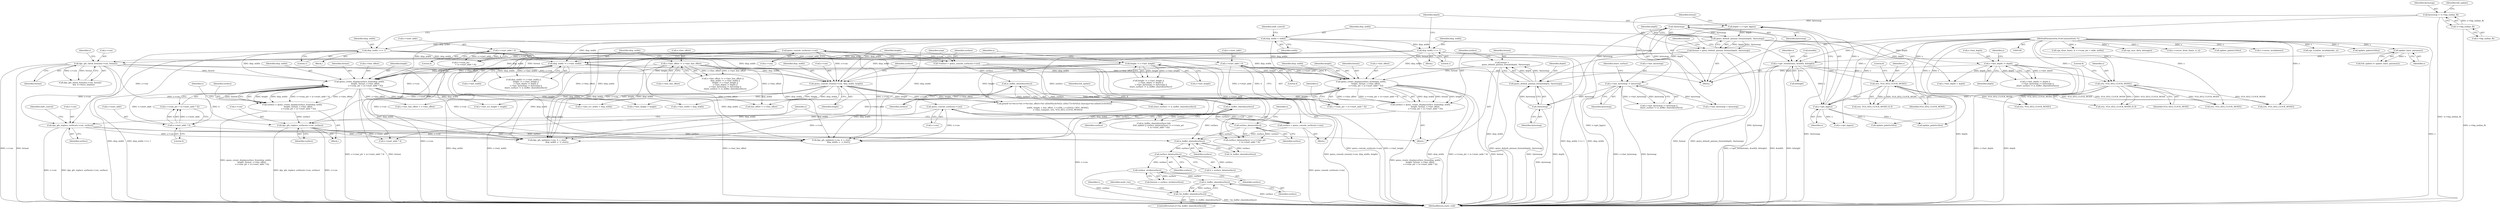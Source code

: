 digraph "0_qemu_bfc56535f793c557aa754c50213fc5f882e6482d@pointer" {
"1000827" [label="(Call,is_buffer_shared(surface))"];
"1000682" [label="(Call,surface_stride(surface))"];
"1000678" [label="(Call,surface_data(surface))"];
"1000621" [label="(Call,is_buffer_shared(surface))"];
"1000366" [label="(Call,dpy_gfx_replace_surface(s->con, surface))"];
"1000293" [label="(Call,dpy_gfx_check_format(s->con, format))"];
"1000115" [label="(Call,qemu_console_surface(s->con))"];
"1000281" [label="(Call,format = qemu_default_pixman_format(depth, !byteswap))"];
"1000283" [label="(Call,qemu_default_pixman_format(depth, !byteswap))"];
"1000277" [label="(Call,depth = s->get_bpp(s))"];
"1000279" [label="(Call,s->get_bpp(s))"];
"1000163" [label="(Call,s->get_resolution(s, &width, &height))"];
"1000161" [label="(Call,update_basic_params(s))"];
"1000109" [label="(MethodParameterIn,VGACommonState *s)"];
"1000253" [label="(Call,sr(s, VGA_SEQ_CLOCK_MODE))"];
"1000269" [label="(Call,sr(s, VGA_SEQ_CLOCK_MODE))"];
"1000285" [label="(Call,!byteswap)"];
"1000153" [label="(Call,byteswap = !s->big_endian_fb)"];
"1000155" [label="(Call,!s->big_endian_fb)"];
"1000348" [label="(Call,surface = qemu_create_displaysurface_from(disp_width,\n                    height, format, s->line_offset,\n                    s->vram_ptr + (s->start_addr * 4)))"];
"1000350" [label="(Call,qemu_create_displaysurface_from(disp_width,\n                    height, format, s->line_offset,\n                    s->vram_ptr + (s->start_addr * 4)))"];
"1000258" [label="(Call,disp_width <<= 1)"];
"1000169" [label="(Call,disp_width = width)"];
"1000274" [label="(Call,disp_width <<= 1)"];
"1000317" [label="(Call,disp_width != s->last_width)"];
"1000323" [label="(Call,height != s->last_height)"];
"1000309" [label="(Call,s->line_offset != s->last_line_offset)"];
"1000361" [label="(Call,s->start_addr * 4)"];
"1000433" [label="(Call,surface_data(surface))"];
"1000428" [label="(Call,is_buffer_shared(surface))"];
"1000342" [label="(Call,is_buffer_shared(surface))"];
"1000113" [label="(Call,*surface = qemu_console_surface(s->con))"];
"1000379" [label="(Call,surface = qemu_console_surface(s->con))"];
"1000381" [label="(Call,qemu_console_surface(s->con))"];
"1000373" [label="(Call,qemu_console_resize(s->con, disp_width, height))"];
"1000470" [label="(Call,dpy_gfx_replace_surface(s->con, surface))"];
"1000452" [label="(Call,surface = qemu_create_displaysurface_from(disp_width,\n                height, format, s->line_offset,\n                s->vram_ptr + (s->start_addr * 4)))"];
"1000454" [label="(Call,qemu_create_displaysurface_from(disp_width,\n                height, format, s->line_offset,\n                s->vram_ptr + (s->start_addr * 4)))"];
"1000446" [label="(Call,format =\n            qemu_default_pixman_format(depth, !byteswap))"];
"1000448" [label="(Call,qemu_default_pixman_format(depth, !byteswap))"];
"1000329" [label="(Call,s->last_depth != depth)"];
"1000450" [label="(Call,!byteswap)"];
"1000335" [label="(Call,s->last_byteswap != byteswap)"];
"1000465" [label="(Call,s->start_addr * 4)"];
"1000439" [label="(Call,s->start_addr * 4)"];
"1000826" [label="(Call,!(is_buffer_shared(surface)))"];
"1000678" [label="(Call,surface_data(surface))"];
"1000274" [label="(Call,disp_width <<= 1)"];
"1000357" [label="(Call,s->vram_ptr + (s->start_addr * 4))"];
"1000116" [label="(Call,s->con)"];
"1000163" [label="(Call,s->get_resolution(s, &width, &height))"];
"1000272" [label="(Literal,8)"];
"1000156" [label="(Call,s->big_endian_fb)"];
"1000461" [label="(Call,s->vram_ptr + (s->start_addr * 4))"];
"1000161" [label="(Call,update_basic_params(s))"];
"1000378" [label="(Identifier,height)"];
"1000482" [label="(Call,update_palette16(s))"];
"1000257" [label="(Block,)"];
"1000448" [label="(Call,qemu_default_pixman_format(depth, !byteswap))"];
"1000280" [label="(Identifier,s)"];
"1000682" [label="(Call,surface_stride(surface))"];
"1000297" [label="(Identifier,format)"];
"1000435" [label="(Call,s->vram_ptr\n                + (s->start_addr * 4))"];
"1000830" [label="(Call,vga_draw_line(s, d, s->vram_ptr + addr, width))"];
"1000437" [label="(Identifier,s)"];
"1000165" [label="(Call,&width)"];
"1000292" [label="(Call,dpy_gfx_check_format(s->con, format)\n            && !s->force_shadow)"];
"1000691" [label="(Call,vga_sync_dirty_bitmap(s))"];
"1000377" [label="(Identifier,disp_width)"];
"1000275" [label="(Identifier,disp_width)"];
"1000939" [label="(MethodReturn,static void)"];
"1000281" [label="(Call,format = qemu_default_pixman_format(depth, !byteswap))"];
"1000514" [label="(Call,sr(s, VGA_SEQ_CLOCK_MODE))"];
"1000154" [label="(Identifier,byteswap)"];
"1000831" [label="(Identifier,s)"];
"1000254" [label="(Identifier,s)"];
"1000854" [label="(Call,dpy_gfx_update(s->con, 0, y_start,\n                               disp_width, y - y_start))"];
"1000439" [label="(Call,s->start_addr * 4)"];
"1000390" [label="(Call,s->last_scr_height = height)"];
"1000471" [label="(Call,s->con)"];
"1000282" [label="(Identifier,format)"];
"1000440" [label="(Call,s->start_addr)"];
"1000366" [label="(Call,dpy_gfx_replace_surface(s->con, surface))"];
"1000270" [label="(Identifier,s)"];
"1000278" [label="(Identifier,depth)"];
"1000469" [label="(Literal,4)"];
"1000349" [label="(Identifier,surface)"];
"1000843" [label="(Call,s->cursor_draw_line(s, d, y))"];
"1000455" [label="(Identifier,disp_width)"];
"1000380" [label="(Identifier,surface)"];
"1000540" [label="(Call,update_palette256(s))"];
"1000434" [label="(Identifier,surface)"];
"1000449" [label="(Identifier,depth)"];
"1000361" [label="(Call,s->start_addr * 4)"];
"1000293" [label="(Call,dpy_gfx_check_format(s->con, format))"];
"1000676" [label="(Call,d = surface_data(surface))"];
"1000300" [label="(Identifier,s)"];
"1000627" [label="(Call,s->cursor_invalidate(s))"];
"1000454" [label="(Call,qemu_create_displaysurface_from(disp_width,\n                height, format, s->line_offset,\n                s->vram_ptr + (s->start_addr * 4)))"];
"1000382" [label="(Call,s->con)"];
"1000374" [label="(Call,s->con)"];
"1000340" [label="(Call,share_surface != is_buffer_shared(surface))"];
"1000373" [label="(Call,qemu_console_resize(s->con, disp_width, height))"];
"1000288" [label="(Identifier,format)"];
"1000294" [label="(Call,s->con)"];
"1000679" [label="(Identifier,surface)"];
"1000621" [label="(Call,is_buffer_shared(surface))"];
"1000277" [label="(Call,depth = s->get_bpp(s))"];
"1000328" [label="(Call,s->last_depth != depth ||\n        s->last_byteswap != byteswap ||\n        share_surface != is_buffer_shared(surface))"];
"1000620" [label="(Call,!is_buffer_shared(surface))"];
"1000286" [label="(Identifier,byteswap)"];
"1000170" [label="(Identifier,disp_width)"];
"1000339" [label="(Identifier,byteswap)"];
"1000309" [label="(Call,s->line_offset != s->last_line_offset)"];
"1000367" [label="(Call,s->con)"];
"1000283" [label="(Call,qemu_default_pixman_format(depth, !byteswap))"];
"1000456" [label="(Identifier,height)"];
"1000167" [label="(Call,&height)"];
"1000329" [label="(Call,s->last_depth != depth)"];
"1000318" [label="(Identifier,disp_width)"];
"1000412" [label="(Call,s->last_depth = depth)"];
"1000417" [label="(Call,s->last_byteswap = byteswap)"];
"1000510" [label="(Call,update_palette16(s))"];
"1000323" [label="(Call,height != s->last_height)"];
"1000427" [label="(Call,is_buffer_shared(surface) &&\n               (full_update || surface_data(surface) != s->vram_ptr\n                + (s->start_addr * 4)))"];
"1000350" [label="(Call,qemu_create_displaysurface_from(disp_width,\n                    height, format, s->line_offset,\n                    s->vram_ptr + (s->start_addr * 4)))"];
"1000164" [label="(Identifier,s)"];
"1000260" [label="(Literal,1)"];
"1000385" [label="(Call,s->last_scr_width = disp_width)"];
"1000432" [label="(Call,surface_data(surface) != s->vram_ptr\n                + (s->start_addr * 4))"];
"1000381" [label="(Call,qemu_console_surface(s->con))"];
"1000284" [label="(Identifier,depth)"];
"1000343" [label="(Identifier,surface)"];
"1000826" [label="(Call,!(is_buffer_shared(surface)))"];
"1000313" [label="(Call,s->last_line_offset)"];
"1000259" [label="(Identifier,disp_width)"];
"1000452" [label="(Call,surface = qemu_create_displaysurface_from(disp_width,\n                height, format, s->line_offset,\n                s->vram_ptr + (s->start_addr * 4)))"];
"1000333" [label="(Identifier,depth)"];
"1000342" [label="(Call,is_buffer_shared(surface))"];
"1000474" [label="(Identifier,surface)"];
"1000387" [label="(Identifier,s)"];
"1000451" [label="(Identifier,byteswap)"];
"1000634" [label="(Call,printf(\"w=%d h=%d v=%d line_offset=%d cr[0x09]=0x%02x cr[0x17]=0x%02x linecmp=%d sr[0x01]=0x%02x\n\",\n           width, height, v, line_offset, s->cr[9], s->cr[VGA_CRTC_MODE],\n           s->line_compare, sr(s, VGA_SEQ_CLOCK_MODE)))"];
"1000160" [label="(Identifier,full_update)"];
"1000268" [label="(Call,sr(s, VGA_SEQ_CLOCK_MODE) & 8)"];
"1000354" [label="(Call,s->line_offset)"];
"1000324" [label="(Identifier,height)"];
"1000470" [label="(Call,dpy_gfx_replace_surface(s->con, surface))"];
"1000812" [label="(Call,vga_scanline_invalidated(s, y))"];
"1000457" [label="(Identifier,format)"];
"1000370" [label="(Identifier,surface)"];
"1000352" [label="(Identifier,height)"];
"1000111" [label="(Block,)"];
"1000115" [label="(Call,qemu_console_surface(s->con))"];
"1000279" [label="(Call,s->get_bpp(s))"];
"1000317" [label="(Call,disp_width != s->last_width)"];
"1000825" [label="(ControlStructure,if (!(is_buffer_shared(surface))))"];
"1000622" [label="(Identifier,surface)"];
"1000395" [label="(Call,s->last_width = disp_width)"];
"1000169" [label="(Call,disp_width = width)"];
"1000827" [label="(Call,is_buffer_shared(surface))"];
"1000109" [label="(MethodParameterIn,VGACommonState *s)"];
"1000256" [label="(Literal,8)"];
"1000828" [label="(Identifier,surface)"];
"1000450" [label="(Call,!byteswap)"];
"1000458" [label="(Call,s->line_offset)"];
"1000330" [label="(Call,s->last_depth)"];
"1000348" [label="(Call,surface = qemu_create_displaysurface_from(disp_width,\n                    height, format, s->line_offset,\n                    s->vram_ptr + (s->start_addr * 4)))"];
"1000322" [label="(Call,height != s->last_height ||\n        s->last_depth != depth ||\n        s->last_byteswap != byteswap ||\n        share_surface != is_buffer_shared(surface))"];
"1000472" [label="(Identifier,s)"];
"1000159" [label="(Call,full_update |= update_basic_params(s))"];
"1000443" [label="(Literal,4)"];
"1000310" [label="(Call,s->line_offset)"];
"1000477" [label="(Identifier,shift_control)"];
"1000466" [label="(Call,s->start_addr)"];
"1000429" [label="(Identifier,surface)"];
"1000153" [label="(Call,byteswap = !s->big_endian_fb)"];
"1000325" [label="(Call,s->last_height)"];
"1000453" [label="(Identifier,surface)"];
"1000171" [label="(Identifier,width)"];
"1000431" [label="(Identifier,full_update)"];
"1000253" [label="(Call,sr(s, VGA_SEQ_CLOCK_MODE))"];
"1000446" [label="(Call,format =\n            qemu_default_pixman_format(depth, !byteswap))"];
"1000351" [label="(Identifier,disp_width)"];
"1000137" [label="(Identifier,snap)"];
"1000680" [label="(Call,linesize = surface_stride(surface))"];
"1000653" [label="(Call,sr(s, VGA_SEQ_CLOCK_MODE))"];
"1000486" [label="(Call,sr(s, VGA_SEQ_CLOCK_MODE))"];
"1000683" [label="(Identifier,surface)"];
"1000269" [label="(Call,sr(s, VGA_SEQ_CLOCK_MODE))"];
"1000273" [label="(Block,)"];
"1000331" [label="(Identifier,s)"];
"1000433" [label="(Call,surface_data(surface))"];
"1000365" [label="(Literal,4)"];
"1000162" [label="(Identifier,s)"];
"1000155" [label="(Call,!s->big_endian_fb)"];
"1000870" [label="(Identifier,multi_run)"];
"1000552" [label="(Call,update_palette256(s))"];
"1000271" [label="(Identifier,VGA_SEQ_CLOCK_MODE)"];
"1000465" [label="(Call,s->start_addr * 4)"];
"1000447" [label="(Identifier,format)"];
"1000334" [label="(Call,s->last_byteswap != byteswap ||\n        share_surface != is_buffer_shared(surface))"];
"1000444" [label="(Block,)"];
"1000918" [label="(Call,dpy_gfx_update(s->con, 0, y_start,\n                       disp_width, y - y_start))"];
"1000258" [label="(Call,disp_width <<= 1)"];
"1000372" [label="(Block,)"];
"1000658" [label="(Call,s->start_addr * 4)"];
"1000533" [label="(Call,s->get_bpp(s))"];
"1000113" [label="(Call,*surface = qemu_console_surface(s->con))"];
"1000341" [label="(Identifier,share_surface)"];
"1000173" [label="(Identifier,shift_control)"];
"1000428" [label="(Call,is_buffer_shared(surface))"];
"1000114" [label="(Identifier,surface)"];
"1000347" [label="(Block,)"];
"1000335" [label="(Call,s->last_byteswap != byteswap)"];
"1000400" [label="(Call,s->last_height = height)"];
"1000308" [label="(Call,s->line_offset != s->last_line_offset ||\n        disp_width != s->last_width ||\n        height != s->last_height ||\n        s->last_depth != depth ||\n        s->last_byteswap != byteswap ||\n        share_surface != is_buffer_shared(surface))"];
"1000337" [label="(Identifier,s)"];
"1000379" [label="(Call,surface = qemu_console_surface(s->con))"];
"1000285" [label="(Call,!byteswap)"];
"1000316" [label="(Call,disp_width != s->last_width ||\n        height != s->last_height ||\n        s->last_depth != depth ||\n        s->last_byteswap != byteswap ||\n        share_surface != is_buffer_shared(surface))"];
"1000319" [label="(Call,s->last_width)"];
"1000252" [label="(Call,sr(s, VGA_SEQ_CLOCK_MODE) & 8)"];
"1000353" [label="(Identifier,format)"];
"1000336" [label="(Call,s->last_byteswap)"];
"1000276" [label="(Literal,1)"];
"1000629" [label="(Call,line_offset = s->line_offset)"];
"1000362" [label="(Call,s->start_addr)"];
"1000368" [label="(Identifier,s)"];
"1000255" [label="(Identifier,VGA_SEQ_CLOCK_MODE)"];
"1000405" [label="(Call,s->last_line_offset = s->line_offset)"];
"1000827" -> "1000826"  [label="AST: "];
"1000827" -> "1000828"  [label="CFG: "];
"1000828" -> "1000827"  [label="AST: "];
"1000826" -> "1000827"  [label="CFG: "];
"1000827" -> "1000939"  [label="DDG: surface"];
"1000827" -> "1000826"  [label="DDG: surface"];
"1000682" -> "1000827"  [label="DDG: surface"];
"1000682" -> "1000680"  [label="AST: "];
"1000682" -> "1000683"  [label="CFG: "];
"1000683" -> "1000682"  [label="AST: "];
"1000680" -> "1000682"  [label="CFG: "];
"1000682" -> "1000939"  [label="DDG: surface"];
"1000682" -> "1000680"  [label="DDG: surface"];
"1000678" -> "1000682"  [label="DDG: surface"];
"1000678" -> "1000676"  [label="AST: "];
"1000678" -> "1000679"  [label="CFG: "];
"1000679" -> "1000678"  [label="AST: "];
"1000676" -> "1000678"  [label="CFG: "];
"1000678" -> "1000676"  [label="DDG: surface"];
"1000621" -> "1000678"  [label="DDG: surface"];
"1000621" -> "1000620"  [label="AST: "];
"1000621" -> "1000622"  [label="CFG: "];
"1000622" -> "1000621"  [label="AST: "];
"1000620" -> "1000621"  [label="CFG: "];
"1000621" -> "1000620"  [label="DDG: surface"];
"1000366" -> "1000621"  [label="DDG: surface"];
"1000433" -> "1000621"  [label="DDG: surface"];
"1000379" -> "1000621"  [label="DDG: surface"];
"1000470" -> "1000621"  [label="DDG: surface"];
"1000428" -> "1000621"  [label="DDG: surface"];
"1000366" -> "1000347"  [label="AST: "];
"1000366" -> "1000370"  [label="CFG: "];
"1000367" -> "1000366"  [label="AST: "];
"1000370" -> "1000366"  [label="AST: "];
"1000387" -> "1000366"  [label="CFG: "];
"1000366" -> "1000939"  [label="DDG: s->con"];
"1000366" -> "1000939"  [label="DDG: dpy_gfx_replace_surface(s->con, surface)"];
"1000293" -> "1000366"  [label="DDG: s->con"];
"1000115" -> "1000366"  [label="DDG: s->con"];
"1000348" -> "1000366"  [label="DDG: surface"];
"1000366" -> "1000854"  [label="DDG: s->con"];
"1000366" -> "1000918"  [label="DDG: s->con"];
"1000293" -> "1000292"  [label="AST: "];
"1000293" -> "1000297"  [label="CFG: "];
"1000294" -> "1000293"  [label="AST: "];
"1000297" -> "1000293"  [label="AST: "];
"1000300" -> "1000293"  [label="CFG: "];
"1000292" -> "1000293"  [label="CFG: "];
"1000293" -> "1000939"  [label="DDG: s->con"];
"1000293" -> "1000939"  [label="DDG: format"];
"1000293" -> "1000292"  [label="DDG: s->con"];
"1000293" -> "1000292"  [label="DDG: format"];
"1000115" -> "1000293"  [label="DDG: s->con"];
"1000281" -> "1000293"  [label="DDG: format"];
"1000293" -> "1000350"  [label="DDG: format"];
"1000293" -> "1000373"  [label="DDG: s->con"];
"1000293" -> "1000470"  [label="DDG: s->con"];
"1000293" -> "1000854"  [label="DDG: s->con"];
"1000293" -> "1000918"  [label="DDG: s->con"];
"1000115" -> "1000113"  [label="AST: "];
"1000115" -> "1000116"  [label="CFG: "];
"1000116" -> "1000115"  [label="AST: "];
"1000113" -> "1000115"  [label="CFG: "];
"1000115" -> "1000939"  [label="DDG: s->con"];
"1000115" -> "1000113"  [label="DDG: s->con"];
"1000115" -> "1000373"  [label="DDG: s->con"];
"1000115" -> "1000470"  [label="DDG: s->con"];
"1000115" -> "1000854"  [label="DDG: s->con"];
"1000115" -> "1000918"  [label="DDG: s->con"];
"1000281" -> "1000111"  [label="AST: "];
"1000281" -> "1000283"  [label="CFG: "];
"1000282" -> "1000281"  [label="AST: "];
"1000283" -> "1000281"  [label="AST: "];
"1000288" -> "1000281"  [label="CFG: "];
"1000281" -> "1000939"  [label="DDG: format"];
"1000281" -> "1000939"  [label="DDG: qemu_default_pixman_format(depth, !byteswap)"];
"1000283" -> "1000281"  [label="DDG: depth"];
"1000283" -> "1000281"  [label="DDG: !byteswap"];
"1000281" -> "1000350"  [label="DDG: format"];
"1000283" -> "1000285"  [label="CFG: "];
"1000284" -> "1000283"  [label="AST: "];
"1000285" -> "1000283"  [label="AST: "];
"1000283" -> "1000939"  [label="DDG: !byteswap"];
"1000283" -> "1000939"  [label="DDG: depth"];
"1000277" -> "1000283"  [label="DDG: depth"];
"1000285" -> "1000283"  [label="DDG: byteswap"];
"1000283" -> "1000329"  [label="DDG: depth"];
"1000283" -> "1000412"  [label="DDG: depth"];
"1000283" -> "1000448"  [label="DDG: depth"];
"1000277" -> "1000111"  [label="AST: "];
"1000277" -> "1000279"  [label="CFG: "];
"1000278" -> "1000277"  [label="AST: "];
"1000279" -> "1000277"  [label="AST: "];
"1000282" -> "1000277"  [label="CFG: "];
"1000277" -> "1000939"  [label="DDG: s->get_bpp(s)"];
"1000279" -> "1000277"  [label="DDG: s"];
"1000279" -> "1000280"  [label="CFG: "];
"1000280" -> "1000279"  [label="AST: "];
"1000163" -> "1000279"  [label="DDG: s"];
"1000253" -> "1000279"  [label="DDG: s"];
"1000269" -> "1000279"  [label="DDG: s"];
"1000109" -> "1000279"  [label="DDG: s"];
"1000279" -> "1000482"  [label="DDG: s"];
"1000279" -> "1000510"  [label="DDG: s"];
"1000279" -> "1000533"  [label="DDG: s"];
"1000163" -> "1000111"  [label="AST: "];
"1000163" -> "1000167"  [label="CFG: "];
"1000164" -> "1000163"  [label="AST: "];
"1000165" -> "1000163"  [label="AST: "];
"1000167" -> "1000163"  [label="AST: "];
"1000170" -> "1000163"  [label="CFG: "];
"1000163" -> "1000939"  [label="DDG: &height"];
"1000163" -> "1000939"  [label="DDG: s->get_resolution(s, &width, &height)"];
"1000163" -> "1000939"  [label="DDG: &width"];
"1000161" -> "1000163"  [label="DDG: s"];
"1000109" -> "1000163"  [label="DDG: s"];
"1000163" -> "1000253"  [label="DDG: s"];
"1000163" -> "1000269"  [label="DDG: s"];
"1000161" -> "1000159"  [label="AST: "];
"1000161" -> "1000162"  [label="CFG: "];
"1000162" -> "1000161"  [label="AST: "];
"1000159" -> "1000161"  [label="CFG: "];
"1000161" -> "1000159"  [label="DDG: s"];
"1000109" -> "1000161"  [label="DDG: s"];
"1000109" -> "1000108"  [label="AST: "];
"1000109" -> "1000939"  [label="DDG: s"];
"1000109" -> "1000253"  [label="DDG: s"];
"1000109" -> "1000269"  [label="DDG: s"];
"1000109" -> "1000482"  [label="DDG: s"];
"1000109" -> "1000486"  [label="DDG: s"];
"1000109" -> "1000510"  [label="DDG: s"];
"1000109" -> "1000514"  [label="DDG: s"];
"1000109" -> "1000533"  [label="DDG: s"];
"1000109" -> "1000540"  [label="DDG: s"];
"1000109" -> "1000552"  [label="DDG: s"];
"1000109" -> "1000627"  [label="DDG: s"];
"1000109" -> "1000653"  [label="DDG: s"];
"1000109" -> "1000691"  [label="DDG: s"];
"1000109" -> "1000812"  [label="DDG: s"];
"1000109" -> "1000830"  [label="DDG: s"];
"1000109" -> "1000843"  [label="DDG: s"];
"1000253" -> "1000252"  [label="AST: "];
"1000253" -> "1000255"  [label="CFG: "];
"1000254" -> "1000253"  [label="AST: "];
"1000255" -> "1000253"  [label="AST: "];
"1000256" -> "1000253"  [label="CFG: "];
"1000253" -> "1000252"  [label="DDG: s"];
"1000253" -> "1000252"  [label="DDG: VGA_SEQ_CLOCK_MODE"];
"1000253" -> "1000486"  [label="DDG: VGA_SEQ_CLOCK_MODE"];
"1000253" -> "1000514"  [label="DDG: VGA_SEQ_CLOCK_MODE"];
"1000253" -> "1000653"  [label="DDG: VGA_SEQ_CLOCK_MODE"];
"1000269" -> "1000268"  [label="AST: "];
"1000269" -> "1000271"  [label="CFG: "];
"1000270" -> "1000269"  [label="AST: "];
"1000271" -> "1000269"  [label="AST: "];
"1000272" -> "1000269"  [label="CFG: "];
"1000269" -> "1000268"  [label="DDG: s"];
"1000269" -> "1000268"  [label="DDG: VGA_SEQ_CLOCK_MODE"];
"1000269" -> "1000486"  [label="DDG: VGA_SEQ_CLOCK_MODE"];
"1000269" -> "1000514"  [label="DDG: VGA_SEQ_CLOCK_MODE"];
"1000269" -> "1000653"  [label="DDG: VGA_SEQ_CLOCK_MODE"];
"1000285" -> "1000286"  [label="CFG: "];
"1000286" -> "1000285"  [label="AST: "];
"1000285" -> "1000939"  [label="DDG: byteswap"];
"1000153" -> "1000285"  [label="DDG: byteswap"];
"1000285" -> "1000335"  [label="DDG: byteswap"];
"1000285" -> "1000417"  [label="DDG: byteswap"];
"1000285" -> "1000450"  [label="DDG: byteswap"];
"1000153" -> "1000111"  [label="AST: "];
"1000153" -> "1000155"  [label="CFG: "];
"1000154" -> "1000153"  [label="AST: "];
"1000155" -> "1000153"  [label="AST: "];
"1000160" -> "1000153"  [label="CFG: "];
"1000153" -> "1000939"  [label="DDG: !s->big_endian_fb"];
"1000155" -> "1000153"  [label="DDG: s->big_endian_fb"];
"1000155" -> "1000156"  [label="CFG: "];
"1000156" -> "1000155"  [label="AST: "];
"1000155" -> "1000939"  [label="DDG: s->big_endian_fb"];
"1000348" -> "1000347"  [label="AST: "];
"1000348" -> "1000350"  [label="CFG: "];
"1000349" -> "1000348"  [label="AST: "];
"1000350" -> "1000348"  [label="AST: "];
"1000368" -> "1000348"  [label="CFG: "];
"1000348" -> "1000939"  [label="DDG: qemu_create_displaysurface_from(disp_width,\n                    height, format, s->line_offset,\n                    s->vram_ptr + (s->start_addr * 4))"];
"1000350" -> "1000348"  [label="DDG: height"];
"1000350" -> "1000348"  [label="DDG: disp_width"];
"1000350" -> "1000348"  [label="DDG: s->vram_ptr + (s->start_addr * 4)"];
"1000350" -> "1000348"  [label="DDG: s->line_offset"];
"1000350" -> "1000348"  [label="DDG: format"];
"1000350" -> "1000357"  [label="CFG: "];
"1000351" -> "1000350"  [label="AST: "];
"1000352" -> "1000350"  [label="AST: "];
"1000353" -> "1000350"  [label="AST: "];
"1000354" -> "1000350"  [label="AST: "];
"1000357" -> "1000350"  [label="AST: "];
"1000350" -> "1000939"  [label="DDG: s->vram_ptr + (s->start_addr * 4)"];
"1000350" -> "1000939"  [label="DDG: format"];
"1000258" -> "1000350"  [label="DDG: disp_width"];
"1000274" -> "1000350"  [label="DDG: disp_width"];
"1000317" -> "1000350"  [label="DDG: disp_width"];
"1000169" -> "1000350"  [label="DDG: disp_width"];
"1000323" -> "1000350"  [label="DDG: height"];
"1000309" -> "1000350"  [label="DDG: s->line_offset"];
"1000361" -> "1000350"  [label="DDG: s->start_addr"];
"1000361" -> "1000350"  [label="DDG: 4"];
"1000350" -> "1000385"  [label="DDG: disp_width"];
"1000350" -> "1000390"  [label="DDG: height"];
"1000350" -> "1000395"  [label="DDG: disp_width"];
"1000350" -> "1000400"  [label="DDG: height"];
"1000350" -> "1000405"  [label="DDG: s->line_offset"];
"1000350" -> "1000629"  [label="DDG: s->line_offset"];
"1000350" -> "1000634"  [label="DDG: height"];
"1000350" -> "1000854"  [label="DDG: disp_width"];
"1000350" -> "1000918"  [label="DDG: disp_width"];
"1000258" -> "1000257"  [label="AST: "];
"1000258" -> "1000260"  [label="CFG: "];
"1000259" -> "1000258"  [label="AST: "];
"1000260" -> "1000258"  [label="AST: "];
"1000278" -> "1000258"  [label="CFG: "];
"1000258" -> "1000939"  [label="DDG: disp_width"];
"1000258" -> "1000939"  [label="DDG: disp_width <<= 1"];
"1000169" -> "1000258"  [label="DDG: disp_width"];
"1000258" -> "1000317"  [label="DDG: disp_width"];
"1000258" -> "1000373"  [label="DDG: disp_width"];
"1000258" -> "1000454"  [label="DDG: disp_width"];
"1000258" -> "1000854"  [label="DDG: disp_width"];
"1000258" -> "1000918"  [label="DDG: disp_width"];
"1000169" -> "1000111"  [label="AST: "];
"1000169" -> "1000171"  [label="CFG: "];
"1000170" -> "1000169"  [label="AST: "];
"1000171" -> "1000169"  [label="AST: "];
"1000173" -> "1000169"  [label="CFG: "];
"1000169" -> "1000939"  [label="DDG: disp_width"];
"1000169" -> "1000274"  [label="DDG: disp_width"];
"1000169" -> "1000317"  [label="DDG: disp_width"];
"1000169" -> "1000373"  [label="DDG: disp_width"];
"1000169" -> "1000454"  [label="DDG: disp_width"];
"1000169" -> "1000854"  [label="DDG: disp_width"];
"1000169" -> "1000918"  [label="DDG: disp_width"];
"1000274" -> "1000273"  [label="AST: "];
"1000274" -> "1000276"  [label="CFG: "];
"1000275" -> "1000274"  [label="AST: "];
"1000276" -> "1000274"  [label="AST: "];
"1000278" -> "1000274"  [label="CFG: "];
"1000274" -> "1000939"  [label="DDG: disp_width"];
"1000274" -> "1000939"  [label="DDG: disp_width <<= 1"];
"1000274" -> "1000317"  [label="DDG: disp_width"];
"1000274" -> "1000373"  [label="DDG: disp_width"];
"1000274" -> "1000454"  [label="DDG: disp_width"];
"1000274" -> "1000854"  [label="DDG: disp_width"];
"1000274" -> "1000918"  [label="DDG: disp_width"];
"1000317" -> "1000316"  [label="AST: "];
"1000317" -> "1000319"  [label="CFG: "];
"1000318" -> "1000317"  [label="AST: "];
"1000319" -> "1000317"  [label="AST: "];
"1000324" -> "1000317"  [label="CFG: "];
"1000316" -> "1000317"  [label="CFG: "];
"1000317" -> "1000939"  [label="DDG: disp_width"];
"1000317" -> "1000939"  [label="DDG: s->last_width"];
"1000317" -> "1000316"  [label="DDG: disp_width"];
"1000317" -> "1000316"  [label="DDG: s->last_width"];
"1000317" -> "1000373"  [label="DDG: disp_width"];
"1000317" -> "1000454"  [label="DDG: disp_width"];
"1000317" -> "1000854"  [label="DDG: disp_width"];
"1000317" -> "1000918"  [label="DDG: disp_width"];
"1000323" -> "1000322"  [label="AST: "];
"1000323" -> "1000325"  [label="CFG: "];
"1000324" -> "1000323"  [label="AST: "];
"1000325" -> "1000323"  [label="AST: "];
"1000331" -> "1000323"  [label="CFG: "];
"1000322" -> "1000323"  [label="CFG: "];
"1000323" -> "1000939"  [label="DDG: s->last_height"];
"1000323" -> "1000322"  [label="DDG: height"];
"1000323" -> "1000322"  [label="DDG: s->last_height"];
"1000323" -> "1000373"  [label="DDG: height"];
"1000323" -> "1000454"  [label="DDG: height"];
"1000323" -> "1000634"  [label="DDG: height"];
"1000309" -> "1000308"  [label="AST: "];
"1000309" -> "1000313"  [label="CFG: "];
"1000310" -> "1000309"  [label="AST: "];
"1000313" -> "1000309"  [label="AST: "];
"1000318" -> "1000309"  [label="CFG: "];
"1000308" -> "1000309"  [label="CFG: "];
"1000309" -> "1000939"  [label="DDG: s->last_line_offset"];
"1000309" -> "1000308"  [label="DDG: s->line_offset"];
"1000309" -> "1000308"  [label="DDG: s->last_line_offset"];
"1000309" -> "1000405"  [label="DDG: s->line_offset"];
"1000309" -> "1000454"  [label="DDG: s->line_offset"];
"1000309" -> "1000629"  [label="DDG: s->line_offset"];
"1000361" -> "1000357"  [label="AST: "];
"1000361" -> "1000365"  [label="CFG: "];
"1000362" -> "1000361"  [label="AST: "];
"1000365" -> "1000361"  [label="AST: "];
"1000357" -> "1000361"  [label="CFG: "];
"1000361" -> "1000357"  [label="DDG: s->start_addr"];
"1000361" -> "1000357"  [label="DDG: 4"];
"1000361" -> "1000658"  [label="DDG: s->start_addr"];
"1000433" -> "1000432"  [label="AST: "];
"1000433" -> "1000434"  [label="CFG: "];
"1000434" -> "1000433"  [label="AST: "];
"1000437" -> "1000433"  [label="CFG: "];
"1000433" -> "1000432"  [label="DDG: surface"];
"1000428" -> "1000433"  [label="DDG: surface"];
"1000428" -> "1000427"  [label="AST: "];
"1000428" -> "1000429"  [label="CFG: "];
"1000429" -> "1000428"  [label="AST: "];
"1000431" -> "1000428"  [label="CFG: "];
"1000427" -> "1000428"  [label="CFG: "];
"1000428" -> "1000427"  [label="DDG: surface"];
"1000342" -> "1000428"  [label="DDG: surface"];
"1000113" -> "1000428"  [label="DDG: surface"];
"1000342" -> "1000340"  [label="AST: "];
"1000342" -> "1000343"  [label="CFG: "];
"1000343" -> "1000342"  [label="AST: "];
"1000340" -> "1000342"  [label="CFG: "];
"1000342" -> "1000340"  [label="DDG: surface"];
"1000113" -> "1000342"  [label="DDG: surface"];
"1000113" -> "1000111"  [label="AST: "];
"1000114" -> "1000113"  [label="AST: "];
"1000137" -> "1000113"  [label="CFG: "];
"1000113" -> "1000939"  [label="DDG: qemu_console_surface(s->con)"];
"1000379" -> "1000372"  [label="AST: "];
"1000379" -> "1000381"  [label="CFG: "];
"1000380" -> "1000379"  [label="AST: "];
"1000381" -> "1000379"  [label="AST: "];
"1000387" -> "1000379"  [label="CFG: "];
"1000379" -> "1000939"  [label="DDG: qemu_console_surface(s->con)"];
"1000381" -> "1000379"  [label="DDG: s->con"];
"1000381" -> "1000382"  [label="CFG: "];
"1000382" -> "1000381"  [label="AST: "];
"1000381" -> "1000939"  [label="DDG: s->con"];
"1000373" -> "1000381"  [label="DDG: s->con"];
"1000381" -> "1000854"  [label="DDG: s->con"];
"1000381" -> "1000918"  [label="DDG: s->con"];
"1000373" -> "1000372"  [label="AST: "];
"1000373" -> "1000378"  [label="CFG: "];
"1000374" -> "1000373"  [label="AST: "];
"1000377" -> "1000373"  [label="AST: "];
"1000378" -> "1000373"  [label="AST: "];
"1000380" -> "1000373"  [label="CFG: "];
"1000373" -> "1000939"  [label="DDG: qemu_console_resize(s->con, disp_width, height)"];
"1000373" -> "1000385"  [label="DDG: disp_width"];
"1000373" -> "1000390"  [label="DDG: height"];
"1000373" -> "1000395"  [label="DDG: disp_width"];
"1000373" -> "1000400"  [label="DDG: height"];
"1000373" -> "1000634"  [label="DDG: height"];
"1000373" -> "1000854"  [label="DDG: disp_width"];
"1000373" -> "1000918"  [label="DDG: disp_width"];
"1000470" -> "1000444"  [label="AST: "];
"1000470" -> "1000474"  [label="CFG: "];
"1000471" -> "1000470"  [label="AST: "];
"1000474" -> "1000470"  [label="AST: "];
"1000477" -> "1000470"  [label="CFG: "];
"1000470" -> "1000939"  [label="DDG: s->con"];
"1000470" -> "1000939"  [label="DDG: dpy_gfx_replace_surface(s->con, surface)"];
"1000452" -> "1000470"  [label="DDG: surface"];
"1000470" -> "1000854"  [label="DDG: s->con"];
"1000470" -> "1000918"  [label="DDG: s->con"];
"1000452" -> "1000444"  [label="AST: "];
"1000452" -> "1000454"  [label="CFG: "];
"1000453" -> "1000452"  [label="AST: "];
"1000454" -> "1000452"  [label="AST: "];
"1000472" -> "1000452"  [label="CFG: "];
"1000452" -> "1000939"  [label="DDG: qemu_create_displaysurface_from(disp_width,\n                height, format, s->line_offset,\n                s->vram_ptr + (s->start_addr * 4))"];
"1000454" -> "1000452"  [label="DDG: disp_width"];
"1000454" -> "1000452"  [label="DDG: format"];
"1000454" -> "1000452"  [label="DDG: height"];
"1000454" -> "1000452"  [label="DDG: s->line_offset"];
"1000454" -> "1000452"  [label="DDG: s->vram_ptr + (s->start_addr * 4)"];
"1000454" -> "1000461"  [label="CFG: "];
"1000455" -> "1000454"  [label="AST: "];
"1000456" -> "1000454"  [label="AST: "];
"1000457" -> "1000454"  [label="AST: "];
"1000458" -> "1000454"  [label="AST: "];
"1000461" -> "1000454"  [label="AST: "];
"1000454" -> "1000939"  [label="DDG: disp_width"];
"1000454" -> "1000939"  [label="DDG: s->vram_ptr + (s->start_addr * 4)"];
"1000454" -> "1000939"  [label="DDG: format"];
"1000446" -> "1000454"  [label="DDG: format"];
"1000465" -> "1000454"  [label="DDG: s->start_addr"];
"1000465" -> "1000454"  [label="DDG: 4"];
"1000454" -> "1000629"  [label="DDG: s->line_offset"];
"1000454" -> "1000634"  [label="DDG: height"];
"1000454" -> "1000854"  [label="DDG: disp_width"];
"1000454" -> "1000918"  [label="DDG: disp_width"];
"1000446" -> "1000444"  [label="AST: "];
"1000446" -> "1000448"  [label="CFG: "];
"1000447" -> "1000446"  [label="AST: "];
"1000448" -> "1000446"  [label="AST: "];
"1000453" -> "1000446"  [label="CFG: "];
"1000446" -> "1000939"  [label="DDG: qemu_default_pixman_format(depth, !byteswap)"];
"1000448" -> "1000446"  [label="DDG: depth"];
"1000448" -> "1000446"  [label="DDG: !byteswap"];
"1000448" -> "1000450"  [label="CFG: "];
"1000449" -> "1000448"  [label="AST: "];
"1000450" -> "1000448"  [label="AST: "];
"1000448" -> "1000939"  [label="DDG: !byteswap"];
"1000448" -> "1000939"  [label="DDG: depth"];
"1000329" -> "1000448"  [label="DDG: depth"];
"1000450" -> "1000448"  [label="DDG: byteswap"];
"1000329" -> "1000328"  [label="AST: "];
"1000329" -> "1000333"  [label="CFG: "];
"1000330" -> "1000329"  [label="AST: "];
"1000333" -> "1000329"  [label="AST: "];
"1000337" -> "1000329"  [label="CFG: "];
"1000328" -> "1000329"  [label="CFG: "];
"1000329" -> "1000939"  [label="DDG: depth"];
"1000329" -> "1000939"  [label="DDG: s->last_depth"];
"1000329" -> "1000328"  [label="DDG: s->last_depth"];
"1000329" -> "1000328"  [label="DDG: depth"];
"1000329" -> "1000412"  [label="DDG: depth"];
"1000450" -> "1000451"  [label="CFG: "];
"1000451" -> "1000450"  [label="AST: "];
"1000450" -> "1000939"  [label="DDG: byteswap"];
"1000335" -> "1000450"  [label="DDG: byteswap"];
"1000335" -> "1000334"  [label="AST: "];
"1000335" -> "1000339"  [label="CFG: "];
"1000336" -> "1000335"  [label="AST: "];
"1000339" -> "1000335"  [label="AST: "];
"1000341" -> "1000335"  [label="CFG: "];
"1000334" -> "1000335"  [label="CFG: "];
"1000335" -> "1000939"  [label="DDG: byteswap"];
"1000335" -> "1000939"  [label="DDG: s->last_byteswap"];
"1000335" -> "1000334"  [label="DDG: s->last_byteswap"];
"1000335" -> "1000334"  [label="DDG: byteswap"];
"1000335" -> "1000417"  [label="DDG: byteswap"];
"1000465" -> "1000461"  [label="AST: "];
"1000465" -> "1000469"  [label="CFG: "];
"1000466" -> "1000465"  [label="AST: "];
"1000469" -> "1000465"  [label="AST: "];
"1000461" -> "1000465"  [label="CFG: "];
"1000465" -> "1000461"  [label="DDG: s->start_addr"];
"1000465" -> "1000461"  [label="DDG: 4"];
"1000439" -> "1000465"  [label="DDG: s->start_addr"];
"1000465" -> "1000658"  [label="DDG: s->start_addr"];
"1000439" -> "1000435"  [label="AST: "];
"1000439" -> "1000443"  [label="CFG: "];
"1000440" -> "1000439"  [label="AST: "];
"1000443" -> "1000439"  [label="AST: "];
"1000435" -> "1000439"  [label="CFG: "];
"1000439" -> "1000432"  [label="DDG: s->start_addr"];
"1000439" -> "1000432"  [label="DDG: 4"];
"1000439" -> "1000435"  [label="DDG: s->start_addr"];
"1000439" -> "1000435"  [label="DDG: 4"];
"1000439" -> "1000658"  [label="DDG: s->start_addr"];
"1000826" -> "1000825"  [label="AST: "];
"1000831" -> "1000826"  [label="CFG: "];
"1000870" -> "1000826"  [label="CFG: "];
"1000826" -> "1000939"  [label="DDG: is_buffer_shared(surface)"];
"1000826" -> "1000939"  [label="DDG: !(is_buffer_shared(surface))"];
}
